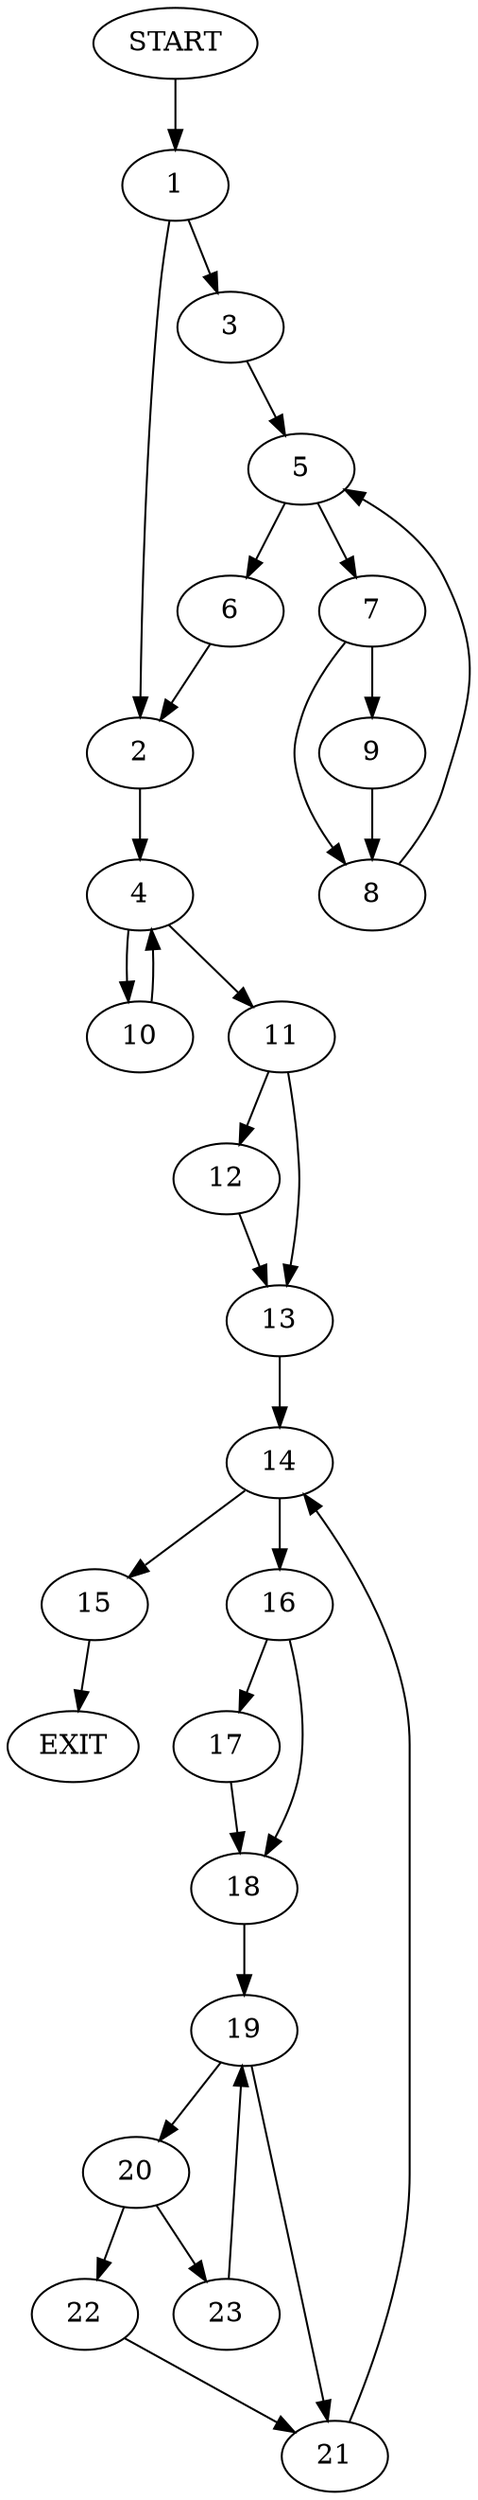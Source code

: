 digraph {
0 [label="START"]
24 [label="EXIT"]
0 -> 1
1 -> 2
1 -> 3
2 -> 4
3 -> 5
5 -> 6
5 -> 7
7 -> 8
7 -> 9
6 -> 2
9 -> 8
8 -> 5
4 -> 10
4 -> 11
11 -> 12
11 -> 13
10 -> 4
12 -> 13
13 -> 14
14 -> 15
14 -> 16
15 -> 24
16 -> 17
16 -> 18
17 -> 18
18 -> 19
19 -> 20
19 -> 21
21 -> 14
20 -> 22
20 -> 23
23 -> 19
22 -> 21
}
